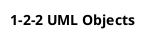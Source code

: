 @startuml
' Settings
' ============================

' use +,#,- instead of icons
'skinparam classAttributeIconSize 0

' horizontal distance in px
' skinparam nodesep 60 

' vertical distance in px
' skinparam ranksep 50

' use only straight lines (ortho/polyline)
skinparam linetype ortho

' title
title 1-2-2 UML Objects



' Abstract Classes
' ============================




' Concrete Classes
' ============================





' Relations
' ================================



@enduml